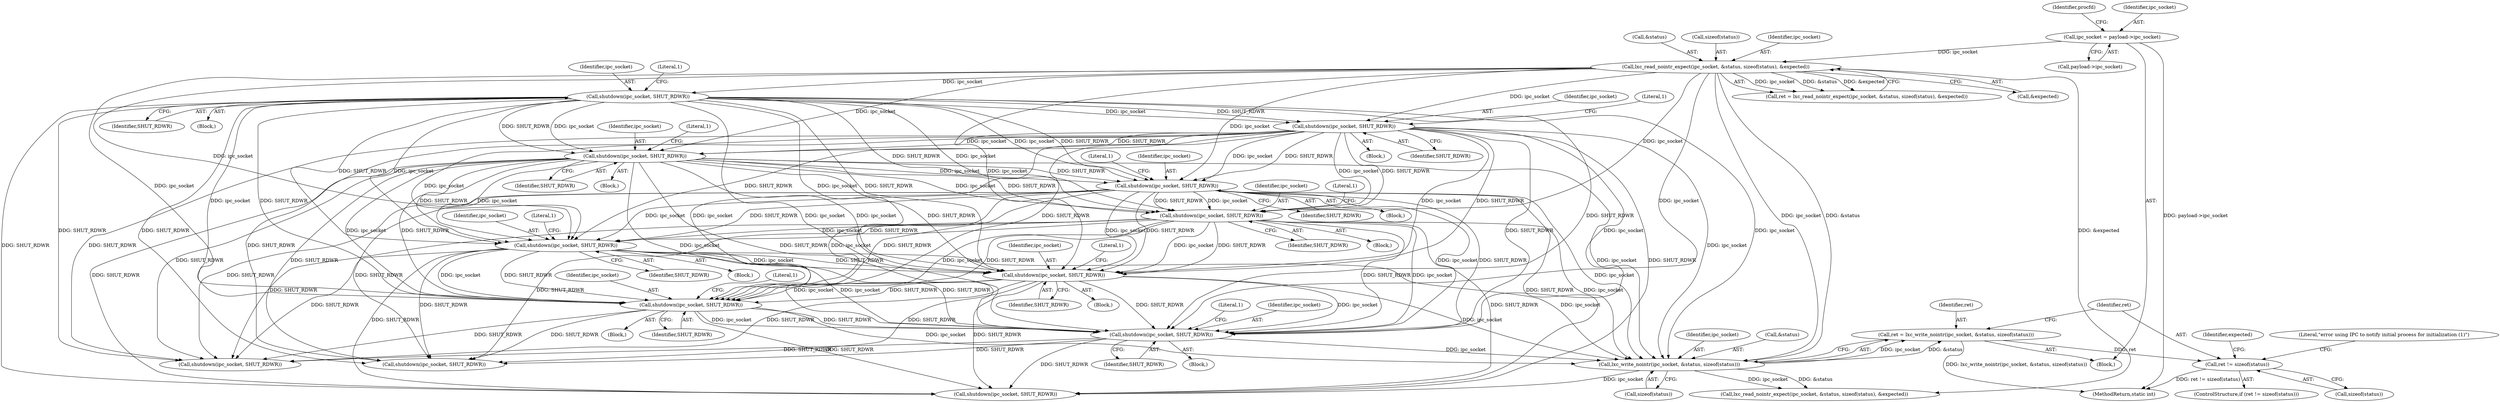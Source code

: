 digraph "0_lxc_5c3fcae78b63ac9dd56e36075903921bd9461f9e@API" {
"1000455" [label="(Call,ret != sizeof(status))"];
"1000446" [label="(Call,ret = lxc_write_nointr(ipc_socket, &status, sizeof(status)))"];
"1000448" [label="(Call,lxc_write_nointr(ipc_socket, &status, sizeof(status)))"];
"1000368" [label="(Call,shutdown(ipc_socket, SHUT_RDWR))"];
"1000167" [label="(Call,lxc_read_nointr_expect(ipc_socket, &status, sizeof(status), &expected))"];
"1000127" [label="(Call,ipc_socket = payload->ipc_socket)"];
"1000251" [label="(Call,shutdown(ipc_socket, SHUT_RDWR))"];
"1000210" [label="(Call,shutdown(ipc_socket, SHUT_RDWR))"];
"1000182" [label="(Call,shutdown(ipc_socket, SHUT_RDWR))"];
"1000300" [label="(Call,shutdown(ipc_socket, SHUT_RDWR))"];
"1000275" [label="(Call,shutdown(ipc_socket, SHUT_RDWR))"];
"1000388" [label="(Call,shutdown(ipc_socket, SHUT_RDWR))"];
"1000437" [label="(Call,shutdown(ipc_socket, SHUT_RDWR))"];
"1000415" [label="(Call,shutdown(ipc_socket, SHUT_RDWR))"];
"1000434" [label="(Block,)"];
"1000183" [label="(Identifier,ipc_socket)"];
"1000169" [label="(Call,&status)"];
"1000209" [label="(Block,)"];
"1000442" [label="(Literal,1)"];
"1000456" [label="(Identifier,ret)"];
"1000187" [label="(Literal,1)"];
"1000302" [label="(Identifier,SHUT_RDWR)"];
"1000212" [label="(Identifier,SHUT_RDWR)"];
"1000280" [label="(Literal,1)"];
"1000412" [label="(Block,)"];
"1000369" [label="(Identifier,ipc_socket)"];
"1000498" [label="(Call,shutdown(ipc_socket, SHUT_RDWR))"];
"1000416" [label="(Identifier,ipc_socket)"];
"1000373" [label="(Literal,1)"];
"1000277" [label="(Identifier,SHUT_RDWR)"];
"1000211" [label="(Identifier,ipc_socket)"];
"1000256" [label="(Literal,1)"];
"1000388" [label="(Call,shutdown(ipc_socket, SHUT_RDWR))"];
"1000477" [label="(Call,lxc_read_nointr_expect(ipc_socket, &status, sizeof(status), &expected))"];
"1000417" [label="(Identifier,SHUT_RDWR)"];
"1000449" [label="(Identifier,ipc_socket)"];
"1000437" [label="(Call,shutdown(ipc_socket, SHUT_RDWR))"];
"1000184" [label="(Identifier,SHUT_RDWR)"];
"1000448" [label="(Call,lxc_write_nointr(ipc_socket, &status, sizeof(status)))"];
"1000447" [label="(Identifier,ret)"];
"1000182" [label="(Call,shutdown(ipc_socket, SHUT_RDWR))"];
"1000370" [label="(Identifier,SHUT_RDWR)"];
"1000179" [label="(Block,)"];
"1000452" [label="(Call,sizeof(status))"];
"1000454" [label="(ControlStructure,if (ret != sizeof(status)))"];
"1000415" [label="(Call,shutdown(ipc_socket, SHUT_RDWR))"];
"1000171" [label="(Call,sizeof(status))"];
"1000438" [label="(Identifier,ipc_socket)"];
"1000251" [label="(Call,shutdown(ipc_socket, SHUT_RDWR))"];
"1000165" [label="(Call,ret = lxc_read_nointr_expect(ipc_socket, &status, sizeof(status), &expected))"];
"1000134" [label="(Identifier,procfd)"];
"1000446" [label="(Call,ret = lxc_write_nointr(ipc_socket, &status, sizeof(status)))"];
"1000253" [label="(Identifier,SHUT_RDWR)"];
"1000168" [label="(Identifier,ipc_socket)"];
"1000252" [label="(Identifier,ipc_socket)"];
"1000301" [label="(Identifier,ipc_socket)"];
"1000390" [label="(Identifier,SHUT_RDWR)"];
"1000420" [label="(Literal,1)"];
"1000469" [label="(Identifier,expected)"];
"1000393" [label="(Literal,1)"];
"1000455" [label="(Call,ret != sizeof(status))"];
"1000462" [label="(Call,shutdown(ipc_socket, SHUT_RDWR))"];
"1000450" [label="(Call,&status)"];
"1000173" [label="(Call,&expected)"];
"1000385" [label="(Block,)"];
"1000276" [label="(Identifier,ipc_socket)"];
"1000696" [label="(MethodReturn,static int)"];
"1000272" [label="(Block,)"];
"1000300" [label="(Call,shutdown(ipc_socket, SHUT_RDWR))"];
"1000129" [label="(Call,payload->ipc_socket)"];
"1000297" [label="(Block,)"];
"1000368" [label="(Call,shutdown(ipc_socket, SHUT_RDWR))"];
"1000305" [label="(Literal,1)"];
"1000119" [label="(Block,)"];
"1000457" [label="(Call,sizeof(status))"];
"1000275" [label="(Call,shutdown(ipc_socket, SHUT_RDWR))"];
"1000127" [label="(Call,ipc_socket = payload->ipc_socket)"];
"1000248" [label="(Block,)"];
"1000389" [label="(Identifier,ipc_socket)"];
"1000461" [label="(Literal,\"error using IPC to notify initial process for initialization (1)\")"];
"1000439" [label="(Identifier,SHUT_RDWR)"];
"1000128" [label="(Identifier,ipc_socket)"];
"1000365" [label="(Block,)"];
"1000215" [label="(Literal,1)"];
"1000167" [label="(Call,lxc_read_nointr_expect(ipc_socket, &status, sizeof(status), &expected))"];
"1000492" [label="(Call,shutdown(ipc_socket, SHUT_RDWR))"];
"1000210" [label="(Call,shutdown(ipc_socket, SHUT_RDWR))"];
"1000455" -> "1000454"  [label="AST: "];
"1000455" -> "1000457"  [label="CFG: "];
"1000456" -> "1000455"  [label="AST: "];
"1000457" -> "1000455"  [label="AST: "];
"1000461" -> "1000455"  [label="CFG: "];
"1000469" -> "1000455"  [label="CFG: "];
"1000455" -> "1000696"  [label="DDG: ret != sizeof(status)"];
"1000446" -> "1000455"  [label="DDG: ret"];
"1000446" -> "1000119"  [label="AST: "];
"1000446" -> "1000448"  [label="CFG: "];
"1000447" -> "1000446"  [label="AST: "];
"1000448" -> "1000446"  [label="AST: "];
"1000456" -> "1000446"  [label="CFG: "];
"1000446" -> "1000696"  [label="DDG: lxc_write_nointr(ipc_socket, &status, sizeof(status))"];
"1000448" -> "1000446"  [label="DDG: ipc_socket"];
"1000448" -> "1000446"  [label="DDG: &status"];
"1000448" -> "1000452"  [label="CFG: "];
"1000449" -> "1000448"  [label="AST: "];
"1000450" -> "1000448"  [label="AST: "];
"1000452" -> "1000448"  [label="AST: "];
"1000368" -> "1000448"  [label="DDG: ipc_socket"];
"1000167" -> "1000448"  [label="DDG: ipc_socket"];
"1000167" -> "1000448"  [label="DDG: &status"];
"1000388" -> "1000448"  [label="DDG: ipc_socket"];
"1000437" -> "1000448"  [label="DDG: ipc_socket"];
"1000251" -> "1000448"  [label="DDG: ipc_socket"];
"1000300" -> "1000448"  [label="DDG: ipc_socket"];
"1000210" -> "1000448"  [label="DDG: ipc_socket"];
"1000182" -> "1000448"  [label="DDG: ipc_socket"];
"1000415" -> "1000448"  [label="DDG: ipc_socket"];
"1000275" -> "1000448"  [label="DDG: ipc_socket"];
"1000448" -> "1000462"  [label="DDG: ipc_socket"];
"1000448" -> "1000477"  [label="DDG: ipc_socket"];
"1000448" -> "1000477"  [label="DDG: &status"];
"1000368" -> "1000365"  [label="AST: "];
"1000368" -> "1000370"  [label="CFG: "];
"1000369" -> "1000368"  [label="AST: "];
"1000370" -> "1000368"  [label="AST: "];
"1000373" -> "1000368"  [label="CFG: "];
"1000167" -> "1000368"  [label="DDG: ipc_socket"];
"1000251" -> "1000368"  [label="DDG: ipc_socket"];
"1000251" -> "1000368"  [label="DDG: SHUT_RDWR"];
"1000300" -> "1000368"  [label="DDG: ipc_socket"];
"1000300" -> "1000368"  [label="DDG: SHUT_RDWR"];
"1000275" -> "1000368"  [label="DDG: ipc_socket"];
"1000275" -> "1000368"  [label="DDG: SHUT_RDWR"];
"1000210" -> "1000368"  [label="DDG: ipc_socket"];
"1000210" -> "1000368"  [label="DDG: SHUT_RDWR"];
"1000182" -> "1000368"  [label="DDG: ipc_socket"];
"1000182" -> "1000368"  [label="DDG: SHUT_RDWR"];
"1000368" -> "1000388"  [label="DDG: ipc_socket"];
"1000368" -> "1000388"  [label="DDG: SHUT_RDWR"];
"1000368" -> "1000415"  [label="DDG: ipc_socket"];
"1000368" -> "1000415"  [label="DDG: SHUT_RDWR"];
"1000368" -> "1000437"  [label="DDG: ipc_socket"];
"1000368" -> "1000437"  [label="DDG: SHUT_RDWR"];
"1000368" -> "1000462"  [label="DDG: SHUT_RDWR"];
"1000368" -> "1000492"  [label="DDG: SHUT_RDWR"];
"1000368" -> "1000498"  [label="DDG: SHUT_RDWR"];
"1000167" -> "1000165"  [label="AST: "];
"1000167" -> "1000173"  [label="CFG: "];
"1000168" -> "1000167"  [label="AST: "];
"1000169" -> "1000167"  [label="AST: "];
"1000171" -> "1000167"  [label="AST: "];
"1000173" -> "1000167"  [label="AST: "];
"1000165" -> "1000167"  [label="CFG: "];
"1000167" -> "1000165"  [label="DDG: ipc_socket"];
"1000167" -> "1000165"  [label="DDG: &status"];
"1000167" -> "1000165"  [label="DDG: &expected"];
"1000127" -> "1000167"  [label="DDG: ipc_socket"];
"1000167" -> "1000182"  [label="DDG: ipc_socket"];
"1000167" -> "1000210"  [label="DDG: ipc_socket"];
"1000167" -> "1000251"  [label="DDG: ipc_socket"];
"1000167" -> "1000275"  [label="DDG: ipc_socket"];
"1000167" -> "1000300"  [label="DDG: ipc_socket"];
"1000167" -> "1000388"  [label="DDG: ipc_socket"];
"1000167" -> "1000415"  [label="DDG: ipc_socket"];
"1000167" -> "1000437"  [label="DDG: ipc_socket"];
"1000167" -> "1000477"  [label="DDG: &expected"];
"1000127" -> "1000119"  [label="AST: "];
"1000127" -> "1000129"  [label="CFG: "];
"1000128" -> "1000127"  [label="AST: "];
"1000129" -> "1000127"  [label="AST: "];
"1000134" -> "1000127"  [label="CFG: "];
"1000127" -> "1000696"  [label="DDG: payload->ipc_socket"];
"1000251" -> "1000248"  [label="AST: "];
"1000251" -> "1000253"  [label="CFG: "];
"1000252" -> "1000251"  [label="AST: "];
"1000253" -> "1000251"  [label="AST: "];
"1000256" -> "1000251"  [label="CFG: "];
"1000210" -> "1000251"  [label="DDG: ipc_socket"];
"1000210" -> "1000251"  [label="DDG: SHUT_RDWR"];
"1000182" -> "1000251"  [label="DDG: ipc_socket"];
"1000182" -> "1000251"  [label="DDG: SHUT_RDWR"];
"1000251" -> "1000275"  [label="DDG: ipc_socket"];
"1000251" -> "1000275"  [label="DDG: SHUT_RDWR"];
"1000251" -> "1000300"  [label="DDG: ipc_socket"];
"1000251" -> "1000300"  [label="DDG: SHUT_RDWR"];
"1000251" -> "1000388"  [label="DDG: ipc_socket"];
"1000251" -> "1000388"  [label="DDG: SHUT_RDWR"];
"1000251" -> "1000415"  [label="DDG: ipc_socket"];
"1000251" -> "1000415"  [label="DDG: SHUT_RDWR"];
"1000251" -> "1000437"  [label="DDG: ipc_socket"];
"1000251" -> "1000437"  [label="DDG: SHUT_RDWR"];
"1000251" -> "1000462"  [label="DDG: SHUT_RDWR"];
"1000251" -> "1000492"  [label="DDG: SHUT_RDWR"];
"1000251" -> "1000498"  [label="DDG: SHUT_RDWR"];
"1000210" -> "1000209"  [label="AST: "];
"1000210" -> "1000212"  [label="CFG: "];
"1000211" -> "1000210"  [label="AST: "];
"1000212" -> "1000210"  [label="AST: "];
"1000215" -> "1000210"  [label="CFG: "];
"1000182" -> "1000210"  [label="DDG: ipc_socket"];
"1000182" -> "1000210"  [label="DDG: SHUT_RDWR"];
"1000210" -> "1000275"  [label="DDG: ipc_socket"];
"1000210" -> "1000275"  [label="DDG: SHUT_RDWR"];
"1000210" -> "1000300"  [label="DDG: ipc_socket"];
"1000210" -> "1000300"  [label="DDG: SHUT_RDWR"];
"1000210" -> "1000388"  [label="DDG: ipc_socket"];
"1000210" -> "1000388"  [label="DDG: SHUT_RDWR"];
"1000210" -> "1000415"  [label="DDG: ipc_socket"];
"1000210" -> "1000415"  [label="DDG: SHUT_RDWR"];
"1000210" -> "1000437"  [label="DDG: ipc_socket"];
"1000210" -> "1000437"  [label="DDG: SHUT_RDWR"];
"1000210" -> "1000462"  [label="DDG: SHUT_RDWR"];
"1000210" -> "1000492"  [label="DDG: SHUT_RDWR"];
"1000210" -> "1000498"  [label="DDG: SHUT_RDWR"];
"1000182" -> "1000179"  [label="AST: "];
"1000182" -> "1000184"  [label="CFG: "];
"1000183" -> "1000182"  [label="AST: "];
"1000184" -> "1000182"  [label="AST: "];
"1000187" -> "1000182"  [label="CFG: "];
"1000182" -> "1000275"  [label="DDG: ipc_socket"];
"1000182" -> "1000275"  [label="DDG: SHUT_RDWR"];
"1000182" -> "1000300"  [label="DDG: ipc_socket"];
"1000182" -> "1000300"  [label="DDG: SHUT_RDWR"];
"1000182" -> "1000388"  [label="DDG: ipc_socket"];
"1000182" -> "1000388"  [label="DDG: SHUT_RDWR"];
"1000182" -> "1000415"  [label="DDG: ipc_socket"];
"1000182" -> "1000415"  [label="DDG: SHUT_RDWR"];
"1000182" -> "1000437"  [label="DDG: ipc_socket"];
"1000182" -> "1000437"  [label="DDG: SHUT_RDWR"];
"1000182" -> "1000462"  [label="DDG: SHUT_RDWR"];
"1000182" -> "1000492"  [label="DDG: SHUT_RDWR"];
"1000182" -> "1000498"  [label="DDG: SHUT_RDWR"];
"1000300" -> "1000297"  [label="AST: "];
"1000300" -> "1000302"  [label="CFG: "];
"1000301" -> "1000300"  [label="AST: "];
"1000302" -> "1000300"  [label="AST: "];
"1000305" -> "1000300"  [label="CFG: "];
"1000275" -> "1000300"  [label="DDG: ipc_socket"];
"1000275" -> "1000300"  [label="DDG: SHUT_RDWR"];
"1000300" -> "1000388"  [label="DDG: ipc_socket"];
"1000300" -> "1000388"  [label="DDG: SHUT_RDWR"];
"1000300" -> "1000415"  [label="DDG: ipc_socket"];
"1000300" -> "1000415"  [label="DDG: SHUT_RDWR"];
"1000300" -> "1000437"  [label="DDG: ipc_socket"];
"1000300" -> "1000437"  [label="DDG: SHUT_RDWR"];
"1000300" -> "1000462"  [label="DDG: SHUT_RDWR"];
"1000300" -> "1000492"  [label="DDG: SHUT_RDWR"];
"1000300" -> "1000498"  [label="DDG: SHUT_RDWR"];
"1000275" -> "1000272"  [label="AST: "];
"1000275" -> "1000277"  [label="CFG: "];
"1000276" -> "1000275"  [label="AST: "];
"1000277" -> "1000275"  [label="AST: "];
"1000280" -> "1000275"  [label="CFG: "];
"1000275" -> "1000388"  [label="DDG: ipc_socket"];
"1000275" -> "1000388"  [label="DDG: SHUT_RDWR"];
"1000275" -> "1000415"  [label="DDG: ipc_socket"];
"1000275" -> "1000415"  [label="DDG: SHUT_RDWR"];
"1000275" -> "1000437"  [label="DDG: ipc_socket"];
"1000275" -> "1000437"  [label="DDG: SHUT_RDWR"];
"1000275" -> "1000462"  [label="DDG: SHUT_RDWR"];
"1000275" -> "1000492"  [label="DDG: SHUT_RDWR"];
"1000275" -> "1000498"  [label="DDG: SHUT_RDWR"];
"1000388" -> "1000385"  [label="AST: "];
"1000388" -> "1000390"  [label="CFG: "];
"1000389" -> "1000388"  [label="AST: "];
"1000390" -> "1000388"  [label="AST: "];
"1000393" -> "1000388"  [label="CFG: "];
"1000388" -> "1000415"  [label="DDG: ipc_socket"];
"1000388" -> "1000415"  [label="DDG: SHUT_RDWR"];
"1000388" -> "1000437"  [label="DDG: ipc_socket"];
"1000388" -> "1000437"  [label="DDG: SHUT_RDWR"];
"1000388" -> "1000462"  [label="DDG: SHUT_RDWR"];
"1000388" -> "1000492"  [label="DDG: SHUT_RDWR"];
"1000388" -> "1000498"  [label="DDG: SHUT_RDWR"];
"1000437" -> "1000434"  [label="AST: "];
"1000437" -> "1000439"  [label="CFG: "];
"1000438" -> "1000437"  [label="AST: "];
"1000439" -> "1000437"  [label="AST: "];
"1000442" -> "1000437"  [label="CFG: "];
"1000415" -> "1000437"  [label="DDG: ipc_socket"];
"1000415" -> "1000437"  [label="DDG: SHUT_RDWR"];
"1000437" -> "1000462"  [label="DDG: SHUT_RDWR"];
"1000437" -> "1000492"  [label="DDG: SHUT_RDWR"];
"1000437" -> "1000498"  [label="DDG: SHUT_RDWR"];
"1000415" -> "1000412"  [label="AST: "];
"1000415" -> "1000417"  [label="CFG: "];
"1000416" -> "1000415"  [label="AST: "];
"1000417" -> "1000415"  [label="AST: "];
"1000420" -> "1000415"  [label="CFG: "];
"1000415" -> "1000462"  [label="DDG: SHUT_RDWR"];
"1000415" -> "1000492"  [label="DDG: SHUT_RDWR"];
"1000415" -> "1000498"  [label="DDG: SHUT_RDWR"];
}
